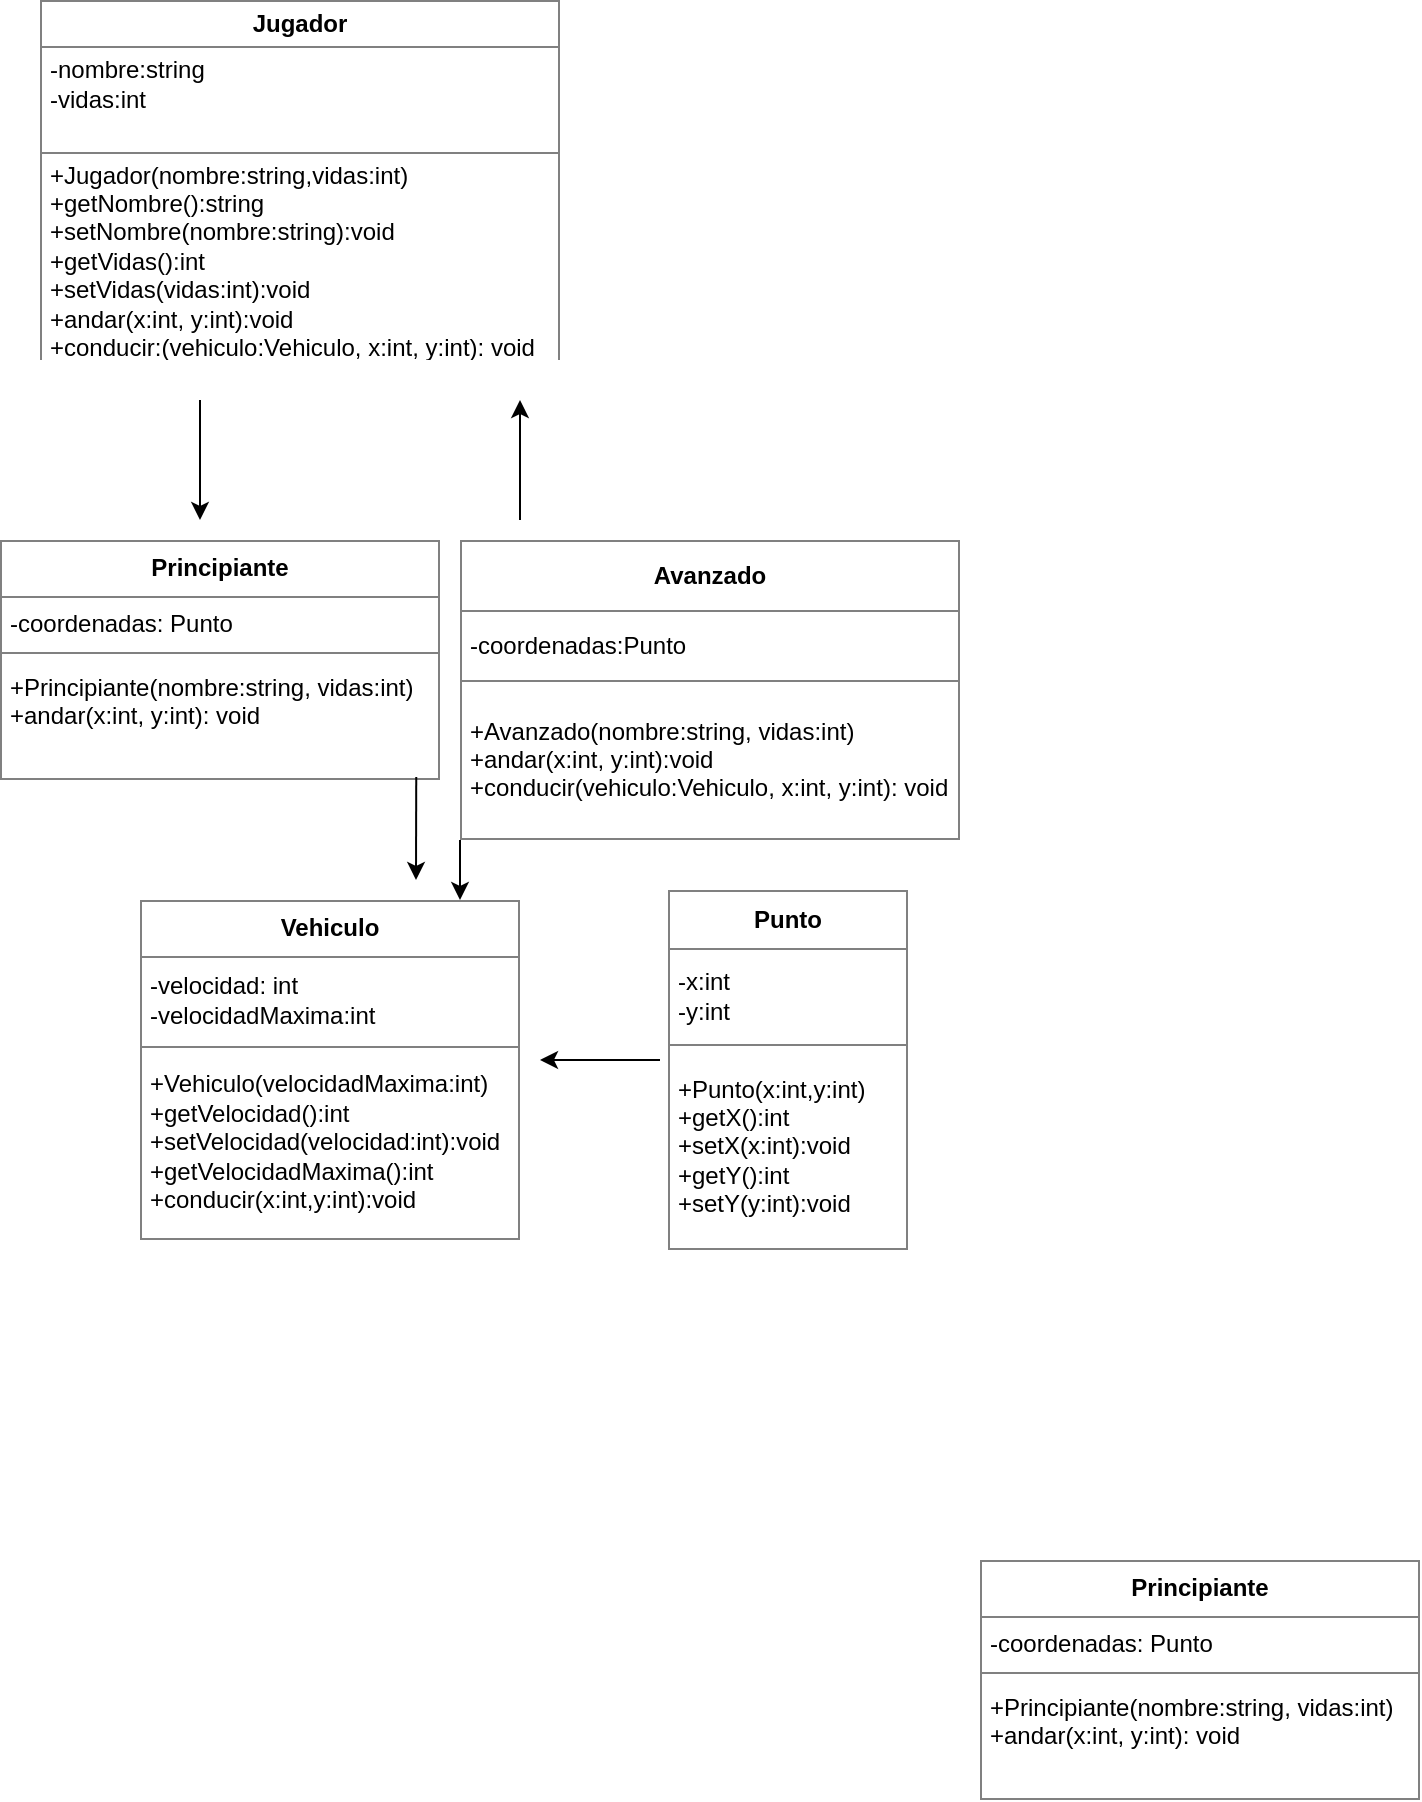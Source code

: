 <mxfile version="21.3.7" type="device">
  <diagram name="Página-1" id="FEgpUUm0C04XvB-j0aW7">
    <mxGraphModel dx="651" dy="931" grid="1" gridSize="10" guides="1" tooltips="1" connect="1" arrows="1" fold="1" page="1" pageScale="1" pageWidth="827" pageHeight="1169" math="0" shadow="0">
      <root>
        <mxCell id="0" />
        <mxCell id="1" parent="0" />
        <mxCell id="9vw7NQrxNA0PSxRFu-bi-1" value="&lt;table border=&quot;1&quot; width=&quot;100%&quot; height=&quot;100%&quot; cellpadding=&quot;4&quot; style=&quot;width:100%;height:100%;border-collapse:collapse;&quot;&gt;&lt;tbody&gt;&lt;tr&gt;&lt;th align=&quot;center&quot;&gt;Jugador&lt;/th&gt;&lt;/tr&gt;&lt;tr&gt;&lt;td align=&quot;center&quot;&gt;&lt;div style=&quot;text-align: justify;&quot;&gt;&lt;span style=&quot;background-color: initial; text-align: left;&quot;&gt;-nombre:string&lt;/span&gt;&lt;/div&gt;&lt;div style=&quot;text-align: justify;&quot;&gt;&lt;span style=&quot;background-color: initial; text-align: left;&quot;&gt;-vidas:int&lt;/span&gt;&lt;/div&gt;&lt;div style=&quot;text-align: justify;&quot;&gt;&lt;br&gt;&lt;/div&gt;&lt;/td&gt;&lt;/tr&gt;&lt;tr&gt;&lt;td align=&quot;center&quot;&gt;&lt;div style=&quot;text-align: justify;&quot;&gt;&lt;span style=&quot;background-color: initial; text-align: left;&quot;&gt;+Jugador(nombre:string,vidas:int)&lt;/span&gt;&lt;/div&gt;&lt;div style=&quot;text-align: justify;&quot;&gt;&lt;span style=&quot;background-color: initial; text-align: left;&quot;&gt;+getNombre():string&lt;/span&gt;&lt;/div&gt;&lt;div style=&quot;text-align: justify;&quot;&gt;&lt;span style=&quot;background-color: initial; text-align: left;&quot;&gt;+setNombre(nombre:string):void&lt;/span&gt;&lt;/div&gt;&lt;div style=&quot;text-align: justify;&quot;&gt;&lt;span style=&quot;background-color: initial; text-align: left;&quot;&gt;+getVidas():int&lt;/span&gt;&lt;/div&gt;&lt;div style=&quot;text-align: justify;&quot;&gt;&lt;span style=&quot;background-color: initial; text-align: left;&quot;&gt;+setVidas(vidas:int):void&lt;/span&gt;&lt;/div&gt;&lt;div style=&quot;text-align: justify;&quot;&gt;&lt;span style=&quot;background-color: initial; text-align: left;&quot;&gt;+andar(x:int, y:int):void&lt;/span&gt;&lt;/div&gt;&lt;div style=&quot;text-align: justify;&quot;&gt;&lt;span style=&quot;background-color: initial; text-align: left;&quot;&gt;+conducir:(vehiculo:Vehiculo, x:int, y:int): void&lt;/span&gt;&lt;/div&gt;&lt;/td&gt;&lt;/tr&gt;&lt;/tbody&gt;&lt;/table&gt;" style="text;html=1;whiteSpace=wrap;strokeColor=none;fillColor=none;overflow=fill;" vertex="1" parent="1">
          <mxGeometry x="40" y="90" width="260" height="180" as="geometry" />
        </mxCell>
        <mxCell id="9vw7NQrxNA0PSxRFu-bi-2" value="&lt;table border=&quot;1&quot; width=&quot;100%&quot; height=&quot;100%&quot; cellpadding=&quot;4&quot; style=&quot;width:100%;height:100%;border-collapse:collapse;&quot;&gt;&lt;tbody&gt;&lt;tr&gt;&lt;th align=&quot;center&quot;&gt;Principiante&lt;/th&gt;&lt;/tr&gt;&lt;tr&gt;&lt;td style=&quot;text-align: justify;&quot; align=&quot;center&quot;&gt;-coordenadas: Punto&lt;/td&gt;&lt;/tr&gt;&lt;tr&gt;&lt;td style=&quot;text-align: justify;&quot; align=&quot;center&quot;&gt;+Principiante(nombre:string, vidas:int)&lt;br&gt;+andar(x:int, y:int): void&lt;br&gt;&lt;br&gt;&lt;/td&gt;&lt;/tr&gt;&lt;/tbody&gt;&lt;/table&gt;" style="text;html=1;whiteSpace=wrap;strokeColor=none;fillColor=none;overflow=fill;" vertex="1" parent="1">
          <mxGeometry x="20" y="360" width="220" height="120" as="geometry" />
        </mxCell>
        <mxCell id="9vw7NQrxNA0PSxRFu-bi-3" value="&lt;table border=&quot;1&quot; width=&quot;100%&quot; height=&quot;100%&quot; cellpadding=&quot;4&quot; style=&quot;width:100%;height:100%;border-collapse:collapse;&quot;&gt;&lt;tbody&gt;&lt;tr&gt;&lt;th align=&quot;center&quot;&gt;Avanzado&lt;/th&gt;&lt;/tr&gt;&lt;tr&gt;&lt;td style=&quot;text-align: justify;&quot; align=&quot;center&quot;&gt;-coordenadas:Punto&lt;/td&gt;&lt;/tr&gt;&lt;tr&gt;&lt;td align=&quot;center&quot;&gt;&lt;div style=&quot;text-align: justify;&quot;&gt;&lt;span style=&quot;background-color: initial; text-align: left;&quot;&gt;+Avanzado(nombre:string, vidas:int)&lt;/span&gt;&lt;/div&gt;&lt;div style=&quot;text-align: justify;&quot;&gt;&lt;span style=&quot;background-color: initial; text-align: left;&quot;&gt;+andar(x:int, y:int):void&lt;/span&gt;&lt;/div&gt;&lt;div style=&quot;text-align: justify;&quot;&gt;&lt;span style=&quot;background-color: initial; text-align: left;&quot;&gt;+conducir(vehiculo:Vehiculo, x:int, y:int): void&lt;/span&gt;&lt;/div&gt;&lt;/td&gt;&lt;/tr&gt;&lt;/tbody&gt;&lt;/table&gt;" style="text;html=1;whiteSpace=wrap;strokeColor=none;fillColor=none;overflow=fill;" vertex="1" parent="1">
          <mxGeometry x="250" y="360" width="250" height="150" as="geometry" />
        </mxCell>
        <mxCell id="9vw7NQrxNA0PSxRFu-bi-4" value="&lt;table border=&quot;1&quot; width=&quot;100%&quot; height=&quot;100%&quot; cellpadding=&quot;4&quot; style=&quot;width:100%;height:100%;border-collapse:collapse;&quot;&gt;&lt;tbody&gt;&lt;tr&gt;&lt;th align=&quot;center&quot;&gt;Vehiculo&lt;/th&gt;&lt;/tr&gt;&lt;tr&gt;&lt;td align=&quot;center&quot;&gt;&lt;div style=&quot;text-align: justify;&quot;&gt;&lt;span style=&quot;background-color: initial; text-align: left;&quot;&gt;-velocidad: int&lt;/span&gt;&lt;/div&gt;&lt;div style=&quot;text-align: justify;&quot;&gt;&lt;span style=&quot;background-color: initial; text-align: left;&quot;&gt;-velocidadMaxima:int&lt;/span&gt;&lt;/div&gt;&lt;/td&gt;&lt;/tr&gt;&lt;tr&gt;&lt;td align=&quot;center&quot;&gt;&lt;div style=&quot;text-align: justify;&quot;&gt;&lt;span style=&quot;background-color: initial; text-align: left;&quot;&gt;+Vehiculo(velocidadMaxima:int)&lt;/span&gt;&lt;/div&gt;&lt;div style=&quot;text-align: justify;&quot;&gt;&lt;span style=&quot;background-color: initial; text-align: left;&quot;&gt;+getVelocidad():int&lt;/span&gt;&lt;/div&gt;&lt;div style=&quot;text-align: justify;&quot;&gt;&lt;span style=&quot;background-color: initial; text-align: left;&quot;&gt;+setVelocidad(velocidad:int):void&lt;/span&gt;&lt;/div&gt;&lt;div style=&quot;text-align: justify;&quot;&gt;&lt;span style=&quot;background-color: initial; text-align: left;&quot;&gt;+getVelocidadMaxima():int&lt;/span&gt;&lt;/div&gt;&lt;div style=&quot;text-align: justify;&quot;&gt;&lt;span style=&quot;background-color: initial; text-align: left;&quot;&gt;+conducir(x:int,y:int):void&lt;/span&gt;&lt;/div&gt;&lt;/td&gt;&lt;/tr&gt;&lt;/tbody&gt;&lt;/table&gt;" style="text;html=1;whiteSpace=wrap;strokeColor=none;fillColor=none;overflow=fill;" vertex="1" parent="1">
          <mxGeometry x="90" y="540" width="190" height="170" as="geometry" />
        </mxCell>
        <mxCell id="9vw7NQrxNA0PSxRFu-bi-5" value="&lt;table border=&quot;1&quot; width=&quot;100%&quot; height=&quot;100%&quot; cellpadding=&quot;4&quot; style=&quot;width:100%;height:100%;border-collapse:collapse;&quot;&gt;&lt;tbody&gt;&lt;tr&gt;&lt;th align=&quot;center&quot;&gt;Punto&lt;/th&gt;&lt;/tr&gt;&lt;tr&gt;&lt;td align=&quot;center&quot;&gt;&lt;div style=&quot;text-align: justify;&quot;&gt;&lt;span style=&quot;background-color: initial; text-align: left;&quot;&gt;-x:int&lt;/span&gt;&lt;/div&gt;&lt;div style=&quot;text-align: justify;&quot;&gt;&lt;span style=&quot;background-color: initial; text-align: left;&quot;&gt;-y:int&lt;/span&gt;&lt;/div&gt;&lt;/td&gt;&lt;/tr&gt;&lt;tr&gt;&lt;td align=&quot;center&quot;&gt;&lt;div style=&quot;text-align: left;&quot;&gt;+Punto(x:int,y:int)&lt;/div&gt;&lt;div style=&quot;text-align: left;&quot;&gt;+getX():int&lt;/div&gt;&lt;div style=&quot;text-align: left;&quot;&gt;+setX(x:int):void&lt;/div&gt;&lt;div style=&quot;text-align: left;&quot;&gt;+getY():int&lt;/div&gt;&lt;div style=&quot;text-align: left;&quot;&gt;+setY(y:int):void&lt;/div&gt;&lt;/td&gt;&lt;/tr&gt;&lt;/tbody&gt;&lt;/table&gt;" style="text;html=1;whiteSpace=wrap;strokeColor=none;fillColor=none;overflow=fill;" vertex="1" parent="1">
          <mxGeometry x="354" y="535" width="120" height="180" as="geometry" />
        </mxCell>
        <mxCell id="9vw7NQrxNA0PSxRFu-bi-6" value="&lt;table border=&quot;1&quot; width=&quot;100%&quot; height=&quot;100%&quot; cellpadding=&quot;4&quot; style=&quot;width:100%;height:100%;border-collapse:collapse;&quot;&gt;&lt;tbody&gt;&lt;tr&gt;&lt;th align=&quot;center&quot;&gt;Principiante&lt;/th&gt;&lt;/tr&gt;&lt;tr&gt;&lt;td style=&quot;text-align: justify;&quot; align=&quot;center&quot;&gt;-coordenadas: Punto&lt;/td&gt;&lt;/tr&gt;&lt;tr&gt;&lt;td style=&quot;text-align: justify;&quot; align=&quot;center&quot;&gt;+Principiante(nombre:string, vidas:int)&lt;br&gt;+andar(x:int, y:int): void&lt;br&gt;&lt;br&gt;&lt;/td&gt;&lt;/tr&gt;&lt;/tbody&gt;&lt;/table&gt;" style="text;html=1;whiteSpace=wrap;strokeColor=none;fillColor=none;overflow=fill;" vertex="1" parent="1">
          <mxGeometry x="510" y="870" width="220" height="120" as="geometry" />
        </mxCell>
        <mxCell id="9vw7NQrxNA0PSxRFu-bi-7" value="" style="endArrow=classic;html=1;rounded=0;" edge="1" parent="1">
          <mxGeometry width="50" height="50" relative="1" as="geometry">
            <mxPoint x="120" y="290" as="sourcePoint" />
            <mxPoint x="120" y="350" as="targetPoint" />
            <Array as="points">
              <mxPoint x="120" y="300" />
            </Array>
          </mxGeometry>
        </mxCell>
        <mxCell id="9vw7NQrxNA0PSxRFu-bi-9" value="" style="endArrow=classic;html=1;rounded=0;" edge="1" parent="1">
          <mxGeometry width="50" height="50" relative="1" as="geometry">
            <mxPoint x="280" y="350" as="sourcePoint" />
            <mxPoint x="280" y="290" as="targetPoint" />
          </mxGeometry>
        </mxCell>
        <mxCell id="9vw7NQrxNA0PSxRFu-bi-10" value="" style="endArrow=classic;html=1;rounded=0;exitX=0;exitY=1;exitDx=0;exitDy=0;" edge="1" parent="1" source="9vw7NQrxNA0PSxRFu-bi-3">
          <mxGeometry width="50" height="50" relative="1" as="geometry">
            <mxPoint x="250" y="620" as="sourcePoint" />
            <mxPoint x="250" y="540" as="targetPoint" />
          </mxGeometry>
        </mxCell>
        <mxCell id="9vw7NQrxNA0PSxRFu-bi-11" value="" style="endArrow=classic;html=1;rounded=0;exitX=0.946;exitY=0.988;exitDx=0;exitDy=0;exitPerimeter=0;" edge="1" parent="1" source="9vw7NQrxNA0PSxRFu-bi-2">
          <mxGeometry width="50" height="50" relative="1" as="geometry">
            <mxPoint x="150" y="585" as="sourcePoint" />
            <mxPoint x="228" y="530" as="targetPoint" />
          </mxGeometry>
        </mxCell>
        <mxCell id="9vw7NQrxNA0PSxRFu-bi-13" value="" style="endArrow=classic;html=1;rounded=0;" edge="1" parent="1">
          <mxGeometry width="50" height="50" relative="1" as="geometry">
            <mxPoint x="350" y="620" as="sourcePoint" />
            <mxPoint x="290" y="620" as="targetPoint" />
          </mxGeometry>
        </mxCell>
      </root>
    </mxGraphModel>
  </diagram>
</mxfile>
